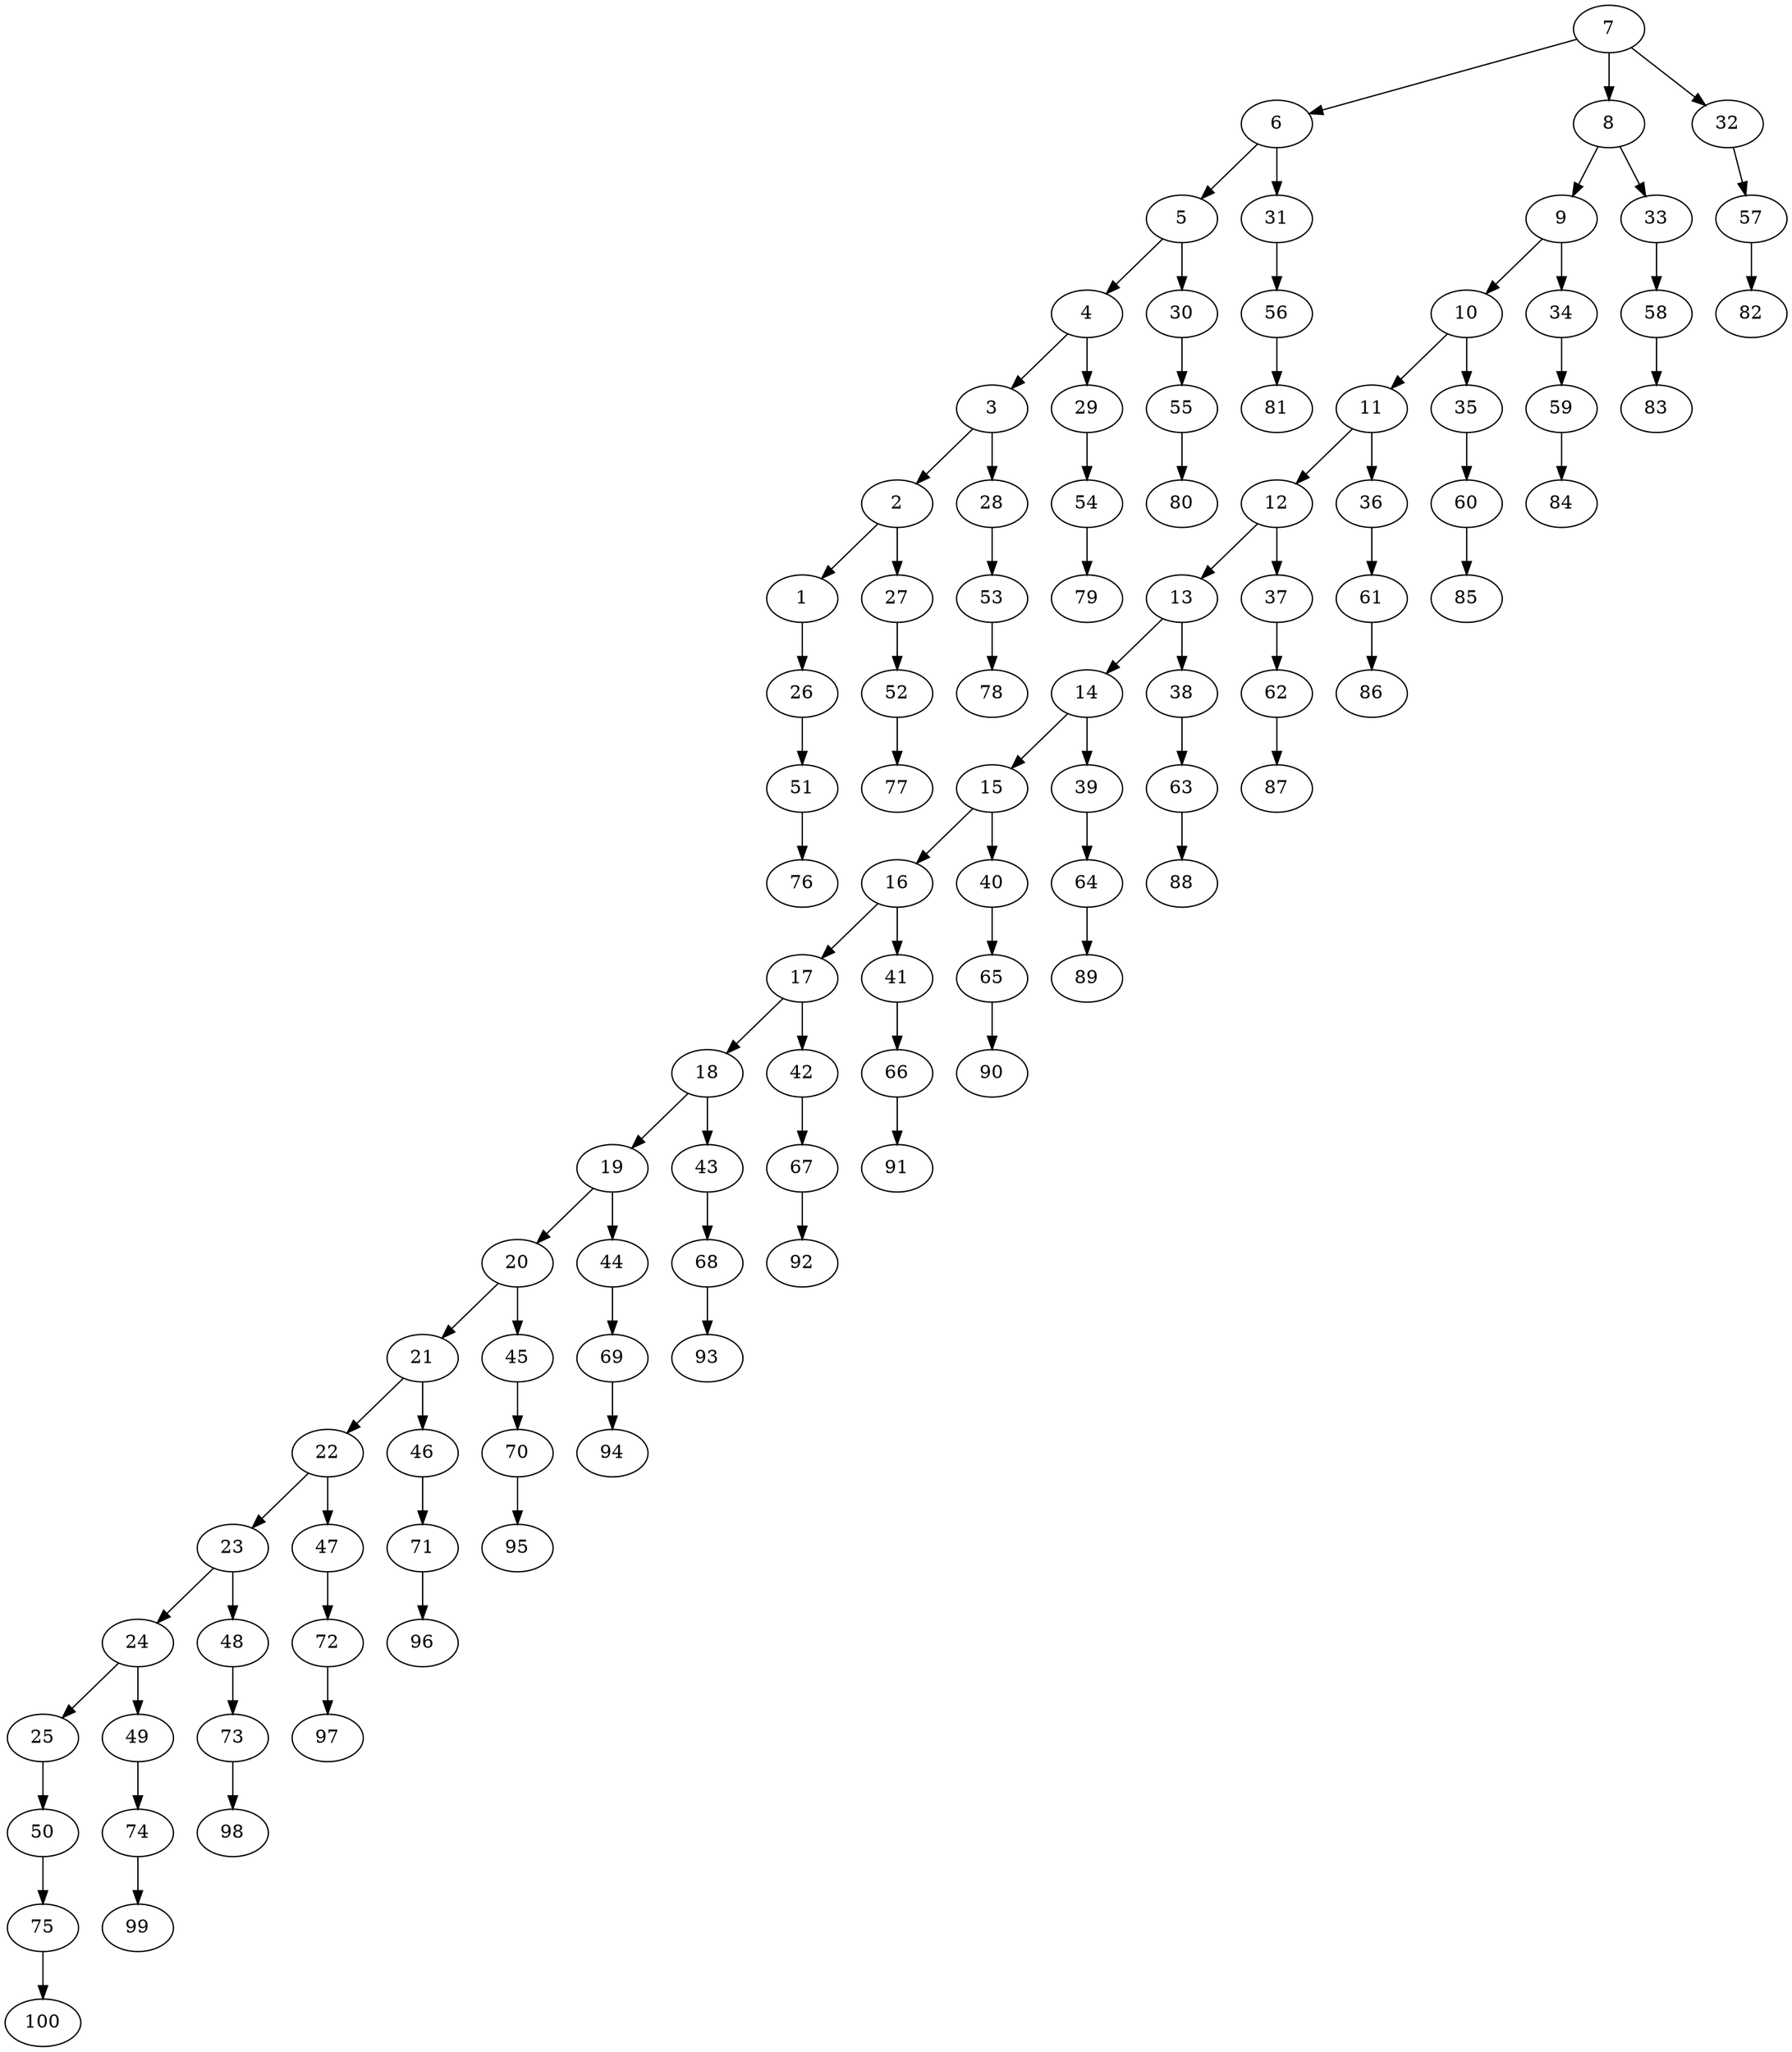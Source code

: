 digraph grafoMalla_m_25_n_4_BFS_7 {
7;
6;
8;
32;
5;
31;
9;
33;
57;
4;
30;
56;
10;
34;
58;
82;
3;
29;
55;
81;
11;
35;
59;
83;
2;
28;
54;
80;
12;
36;
60;
84;
1;
27;
53;
79;
13;
37;
61;
85;
26;
52;
78;
14;
38;
62;
86;
51;
77;
15;
39;
63;
87;
76;
16;
40;
64;
88;
17;
41;
65;
89;
18;
42;
66;
90;
19;
43;
67;
91;
20;
44;
68;
92;
21;
45;
69;
93;
22;
46;
70;
94;
23;
47;
71;
95;
24;
48;
72;
96;
25;
49;
73;
97;
50;
74;
98;
75;
99;
100;
7 -> 6;
7 -> 8;
7 -> 32;
6 -> 5;
6 -> 31;
8 -> 9;
8 -> 33;
32 -> 57;
5 -> 4;
5 -> 30;
31 -> 56;
9 -> 10;
9 -> 34;
33 -> 58;
57 -> 82;
4 -> 3;
4 -> 29;
30 -> 55;
56 -> 81;
10 -> 11;
10 -> 35;
34 -> 59;
58 -> 83;
3 -> 2;
3 -> 28;
29 -> 54;
55 -> 80;
11 -> 12;
11 -> 36;
35 -> 60;
59 -> 84;
2 -> 1;
2 -> 27;
28 -> 53;
54 -> 79;
12 -> 13;
12 -> 37;
36 -> 61;
60 -> 85;
1 -> 26;
27 -> 52;
53 -> 78;
13 -> 14;
13 -> 38;
37 -> 62;
61 -> 86;
26 -> 51;
52 -> 77;
14 -> 15;
14 -> 39;
38 -> 63;
62 -> 87;
51 -> 76;
15 -> 16;
15 -> 40;
39 -> 64;
63 -> 88;
16 -> 17;
16 -> 41;
40 -> 65;
64 -> 89;
17 -> 18;
17 -> 42;
41 -> 66;
65 -> 90;
18 -> 19;
18 -> 43;
42 -> 67;
66 -> 91;
19 -> 20;
19 -> 44;
43 -> 68;
67 -> 92;
20 -> 21;
20 -> 45;
44 -> 69;
68 -> 93;
21 -> 22;
21 -> 46;
45 -> 70;
69 -> 94;
22 -> 23;
22 -> 47;
46 -> 71;
70 -> 95;
23 -> 24;
23 -> 48;
47 -> 72;
71 -> 96;
24 -> 25;
24 -> 49;
48 -> 73;
72 -> 97;
25 -> 50;
49 -> 74;
73 -> 98;
50 -> 75;
74 -> 99;
75 -> 100;
}
